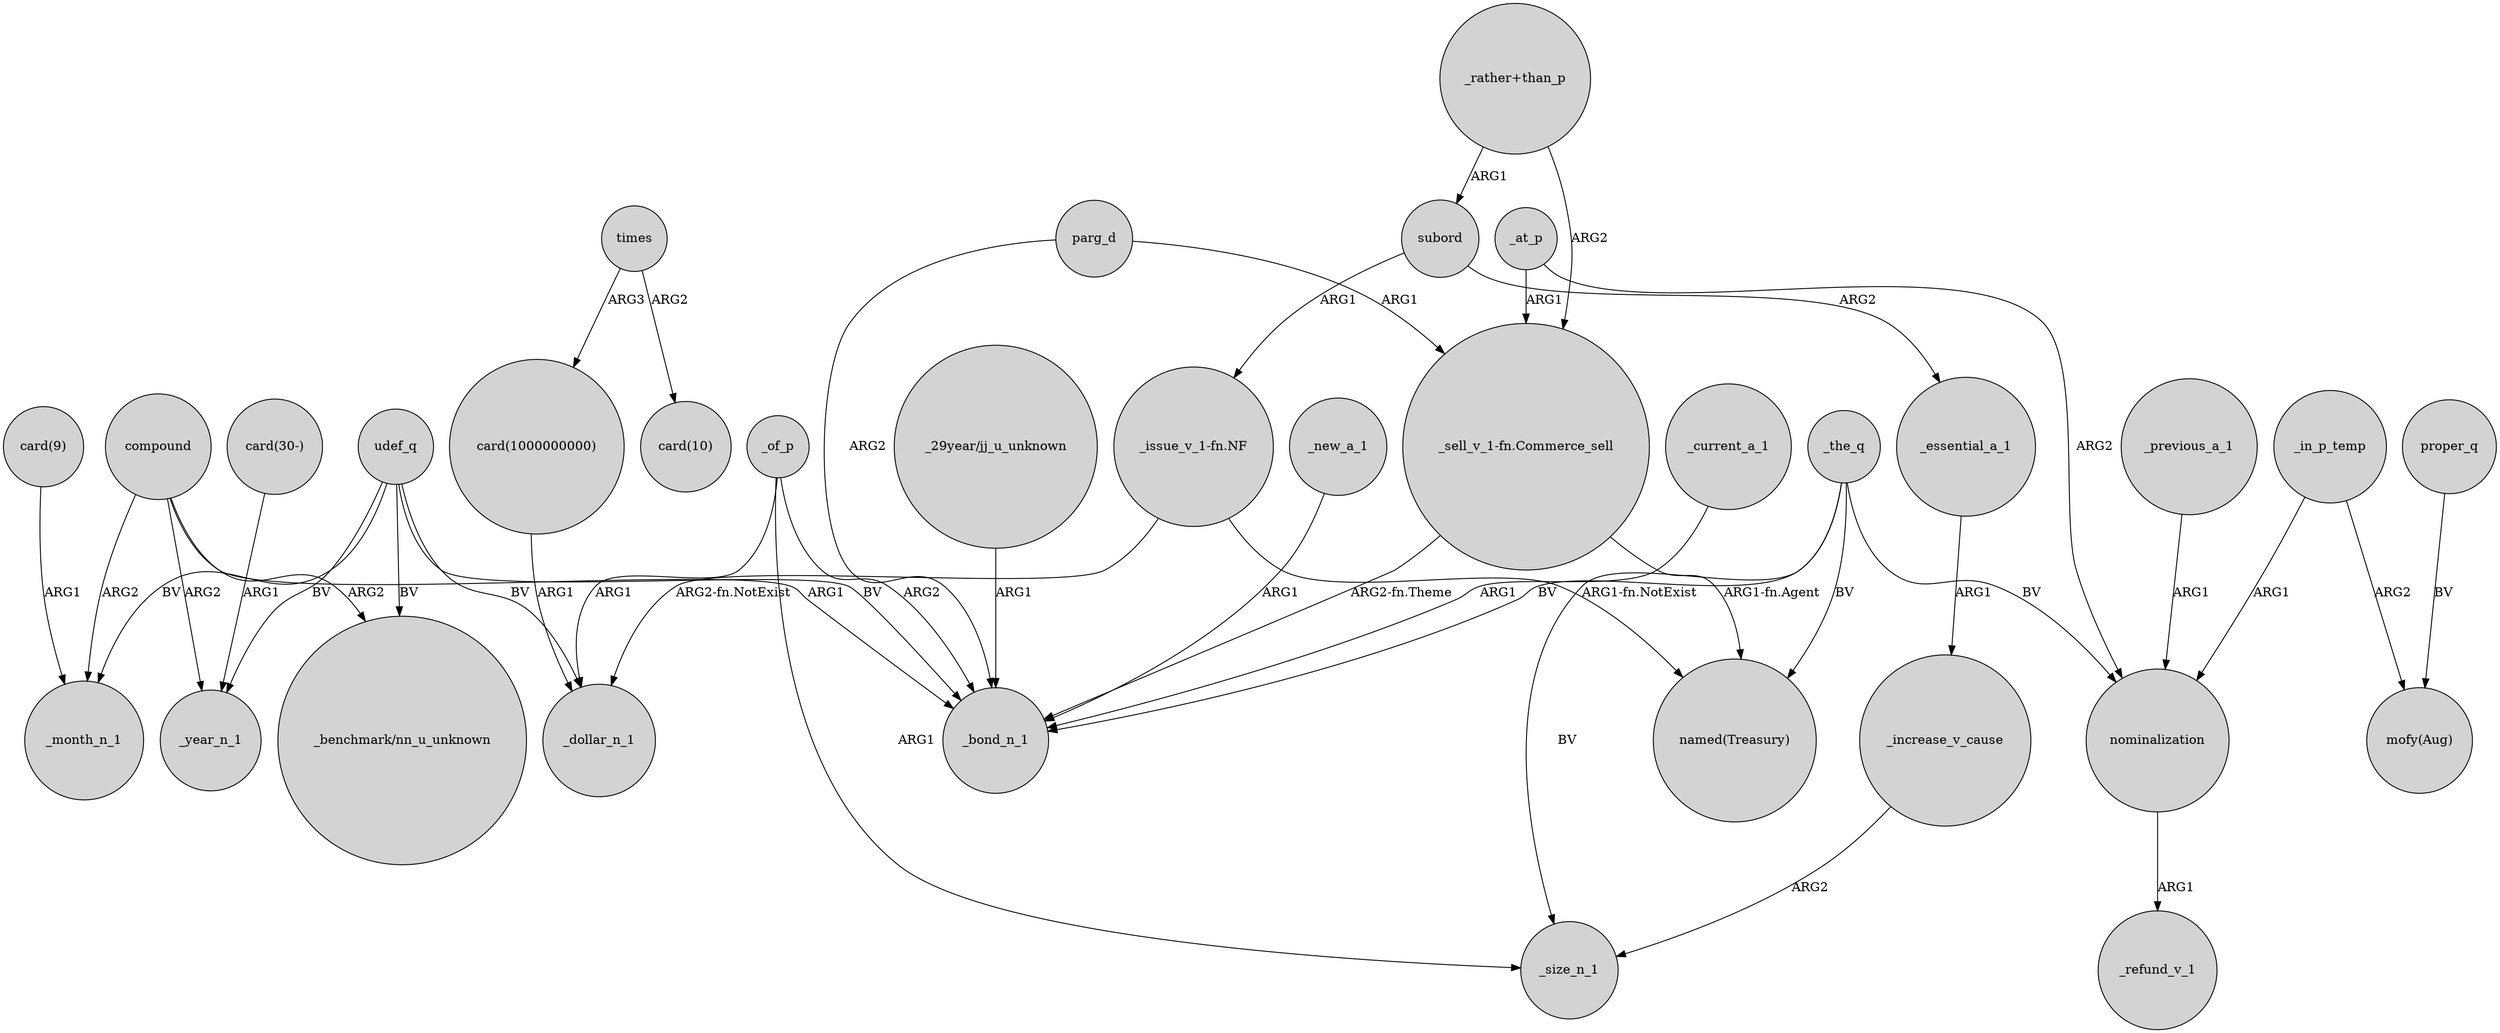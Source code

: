 digraph {
	node [shape=circle style=filled]
	"_issue_v_1-fn.NF" -> "named(Treasury)" [label="ARG1-fn.NotExist"]
	compound -> _month_n_1 [label=ARG2]
	_the_q -> _size_n_1 [label=BV]
	_new_a_1 -> _bond_n_1 [label=ARG1]
	"_rather+than_p" -> subord [label=ARG1]
	parg_d -> _bond_n_1 [label=ARG2]
	_of_p -> _dollar_n_1 [label=ARG1]
	compound -> _bond_n_1 [label=ARG1]
	"_sell_v_1-fn.Commerce_sell" -> _bond_n_1 [label="ARG2-fn.Theme"]
	"card(30-)" -> _year_n_1 [label=ARG1]
	subord -> _essential_a_1 [label=ARG2]
	parg_d -> "_sell_v_1-fn.Commerce_sell" [label=ARG1]
	_of_p -> _bond_n_1 [label=ARG2]
	_current_a_1 -> _bond_n_1 [label=ARG1]
	"_29year/jj_u_unknown" -> _bond_n_1 [label=ARG1]
	udef_q -> "_benchmark/nn_u_unknown" [label=BV]
	udef_q -> _month_n_1 [label=BV]
	times -> "card(1000000000)" [label=ARG3]
	_of_p -> _size_n_1 [label=ARG1]
	_previous_a_1 -> nominalization [label=ARG1]
	nominalization -> _refund_v_1 [label=ARG1]
	udef_q -> _bond_n_1 [label=BV]
	_in_p_temp -> "mofy(Aug)" [label=ARG2]
	"card(9)" -> _month_n_1 [label=ARG1]
	compound -> "_benchmark/nn_u_unknown" [label=ARG2]
	proper_q -> "mofy(Aug)" [label=BV]
	_the_q -> _bond_n_1 [label=BV]
	times -> "card(10)" [label=ARG2]
	_in_p_temp -> nominalization [label=ARG1]
	_at_p -> nominalization [label=ARG2]
	compound -> _year_n_1 [label=ARG2]
	_the_q -> "named(Treasury)" [label=BV]
	udef_q -> _year_n_1 [label=BV]
	_essential_a_1 -> _increase_v_cause [label=ARG1]
	"_rather+than_p" -> "_sell_v_1-fn.Commerce_sell" [label=ARG2]
	"_sell_v_1-fn.Commerce_sell" -> "named(Treasury)" [label="ARG1-fn.Agent"]
	"_issue_v_1-fn.NF" -> _dollar_n_1 [label="ARG2-fn.NotExist"]
	"card(1000000000)" -> _dollar_n_1 [label=ARG1]
	_increase_v_cause -> _size_n_1 [label=ARG2]
	subord -> "_issue_v_1-fn.NF" [label=ARG1]
	_at_p -> "_sell_v_1-fn.Commerce_sell" [label=ARG1]
	udef_q -> _dollar_n_1 [label=BV]
	_the_q -> nominalization [label=BV]
}
